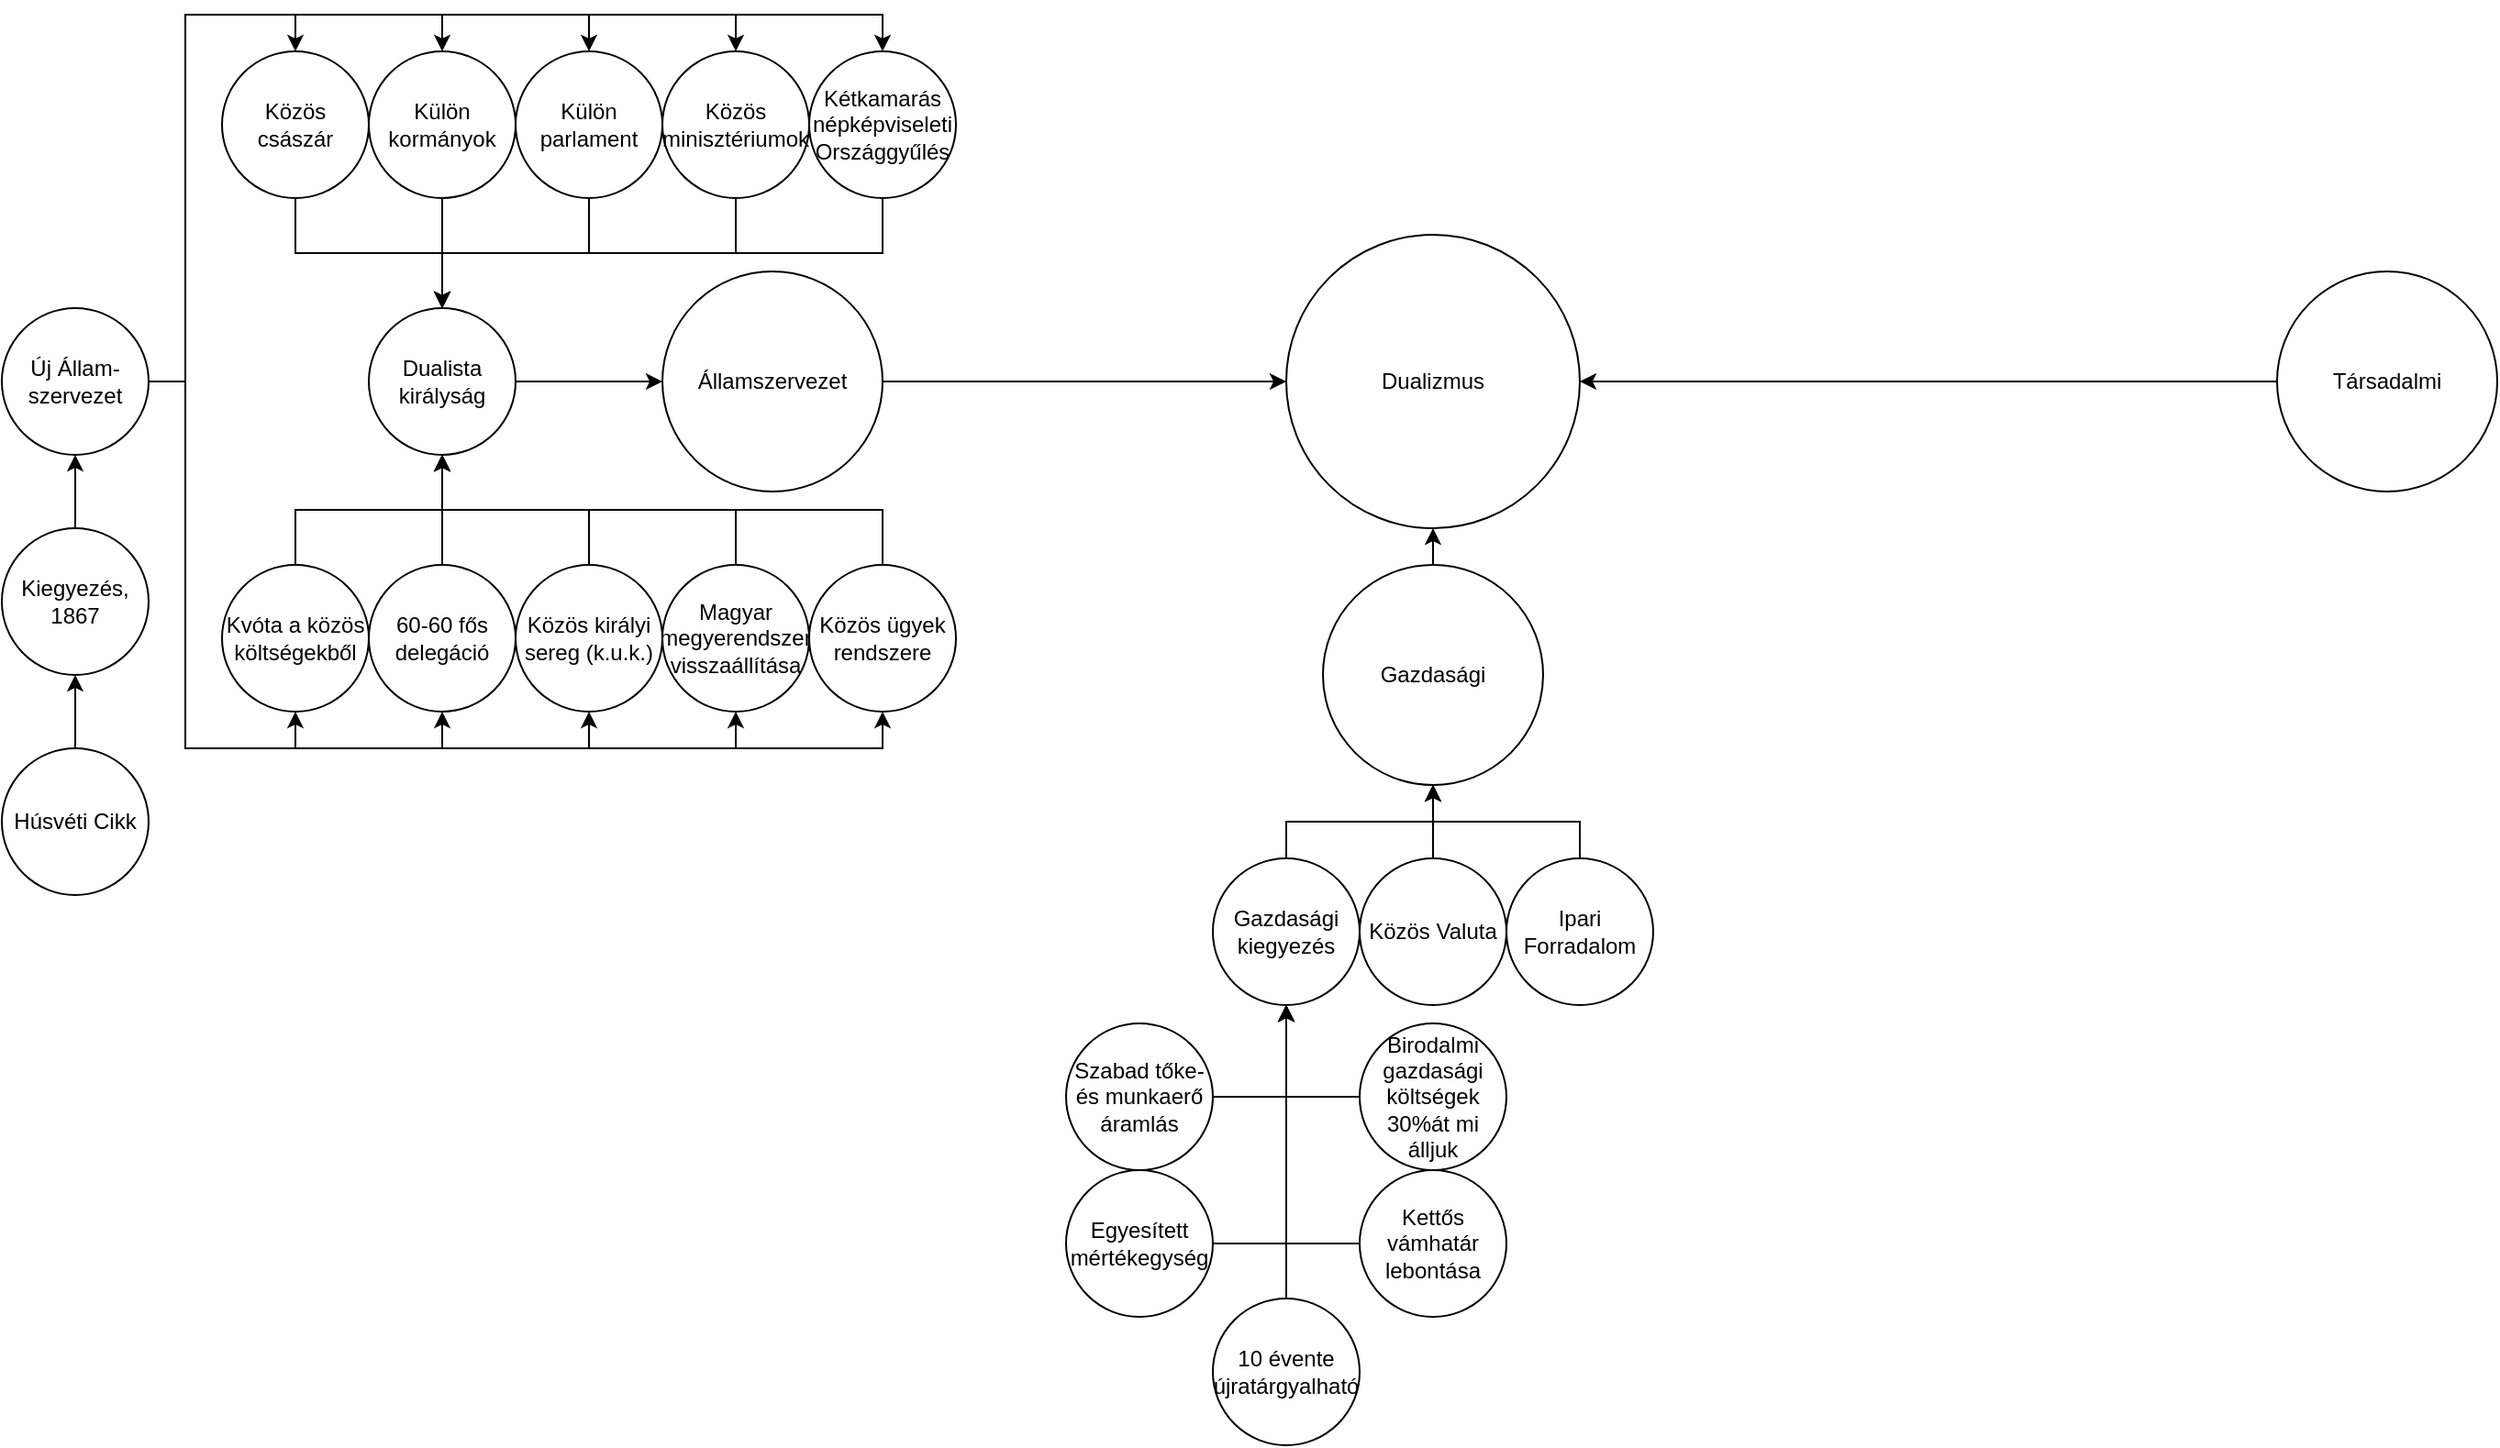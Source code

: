 <mxfile version="24.2.5" type="device">
  <diagram name="Page-1" id="lBt35N3LDz3TUW40U3i9">
    <mxGraphModel dx="1500" dy="956" grid="1" gridSize="10" guides="1" tooltips="1" connect="1" arrows="1" fold="1" page="1" pageScale="1" pageWidth="1600" pageHeight="900" math="0" shadow="0">
      <root>
        <mxCell id="0" />
        <mxCell id="1" parent="0" />
        <mxCell id="V-j5Uvtt4AGJnbaTD7OU-11" style="edgeStyle=orthogonalEdgeStyle;rounded=0;orthogonalLoop=1;jettySize=auto;html=1;exitX=1;exitY=0.5;exitDx=0;exitDy=0;entryX=0;entryY=0.5;entryDx=0;entryDy=0;" edge="1" parent="1" source="V-j5Uvtt4AGJnbaTD7OU-1" target="V-j5Uvtt4AGJnbaTD7OU-10">
          <mxGeometry relative="1" as="geometry" />
        </mxCell>
        <mxCell id="V-j5Uvtt4AGJnbaTD7OU-1" value="Államszervezet" style="ellipse;whiteSpace=wrap;html=1;" vertex="1" parent="1">
          <mxGeometry x="360" y="160" width="120" height="120" as="geometry" />
        </mxCell>
        <mxCell id="V-j5Uvtt4AGJnbaTD7OU-12" style="edgeStyle=orthogonalEdgeStyle;rounded=0;orthogonalLoop=1;jettySize=auto;html=1;exitX=0.5;exitY=0;exitDx=0;exitDy=0;entryX=0.5;entryY=1;entryDx=0;entryDy=0;" edge="1" parent="1" source="V-j5Uvtt4AGJnbaTD7OU-2" target="V-j5Uvtt4AGJnbaTD7OU-10">
          <mxGeometry relative="1" as="geometry" />
        </mxCell>
        <mxCell id="V-j5Uvtt4AGJnbaTD7OU-2" value="Gazdasági" style="ellipse;whiteSpace=wrap;html=1;" vertex="1" parent="1">
          <mxGeometry x="720" y="320" width="120" height="120" as="geometry" />
        </mxCell>
        <mxCell id="V-j5Uvtt4AGJnbaTD7OU-13" style="edgeStyle=orthogonalEdgeStyle;rounded=0;orthogonalLoop=1;jettySize=auto;html=1;exitX=0;exitY=0.5;exitDx=0;exitDy=0;entryX=1;entryY=0.5;entryDx=0;entryDy=0;" edge="1" parent="1" source="V-j5Uvtt4AGJnbaTD7OU-3" target="V-j5Uvtt4AGJnbaTD7OU-10">
          <mxGeometry relative="1" as="geometry" />
        </mxCell>
        <mxCell id="V-j5Uvtt4AGJnbaTD7OU-3" value="Társadalmi" style="ellipse;whiteSpace=wrap;html=1;" vertex="1" parent="1">
          <mxGeometry x="1240" y="160" width="120" height="120" as="geometry" />
        </mxCell>
        <mxCell id="V-j5Uvtt4AGJnbaTD7OU-31" style="edgeStyle=orthogonalEdgeStyle;rounded=0;orthogonalLoop=1;jettySize=auto;html=1;exitX=1;exitY=0.5;exitDx=0;exitDy=0;entryX=0.5;entryY=1;entryDx=0;entryDy=0;" edge="1" parent="1" source="V-j5Uvtt4AGJnbaTD7OU-4" target="V-j5Uvtt4AGJnbaTD7OU-17">
          <mxGeometry relative="1" as="geometry" />
        </mxCell>
        <mxCell id="V-j5Uvtt4AGJnbaTD7OU-33" style="edgeStyle=orthogonalEdgeStyle;rounded=0;orthogonalLoop=1;jettySize=auto;html=1;exitX=1;exitY=0.5;exitDx=0;exitDy=0;entryX=0.5;entryY=1;entryDx=0;entryDy=0;" edge="1" parent="1" source="V-j5Uvtt4AGJnbaTD7OU-4" target="V-j5Uvtt4AGJnbaTD7OU-20">
          <mxGeometry relative="1" as="geometry">
            <Array as="points">
              <mxPoint x="100" y="220" />
              <mxPoint x="100" y="420" />
              <mxPoint x="320" y="420" />
            </Array>
          </mxGeometry>
        </mxCell>
        <mxCell id="V-j5Uvtt4AGJnbaTD7OU-34" style="edgeStyle=orthogonalEdgeStyle;rounded=0;orthogonalLoop=1;jettySize=auto;html=1;exitX=1;exitY=0.5;exitDx=0;exitDy=0;entryX=0.5;entryY=1;entryDx=0;entryDy=0;" edge="1" parent="1" source="V-j5Uvtt4AGJnbaTD7OU-4" target="V-j5Uvtt4AGJnbaTD7OU-19">
          <mxGeometry relative="1" as="geometry">
            <Array as="points">
              <mxPoint x="100" y="220" />
              <mxPoint x="100" y="420" />
              <mxPoint x="240" y="420" />
            </Array>
          </mxGeometry>
        </mxCell>
        <mxCell id="V-j5Uvtt4AGJnbaTD7OU-35" style="edgeStyle=orthogonalEdgeStyle;rounded=0;orthogonalLoop=1;jettySize=auto;html=1;exitX=1;exitY=0.5;exitDx=0;exitDy=0;entryX=0.5;entryY=1;entryDx=0;entryDy=0;" edge="1" parent="1" source="V-j5Uvtt4AGJnbaTD7OU-4" target="V-j5Uvtt4AGJnbaTD7OU-21">
          <mxGeometry relative="1" as="geometry">
            <Array as="points">
              <mxPoint x="100" y="220" />
              <mxPoint x="100" y="420" />
              <mxPoint x="400" y="420" />
            </Array>
          </mxGeometry>
        </mxCell>
        <mxCell id="V-j5Uvtt4AGJnbaTD7OU-38" style="edgeStyle=orthogonalEdgeStyle;rounded=0;orthogonalLoop=1;jettySize=auto;html=1;exitX=1;exitY=0.5;exitDx=0;exitDy=0;entryX=0.5;entryY=1;entryDx=0;entryDy=0;" edge="1" parent="1" source="V-j5Uvtt4AGJnbaTD7OU-4" target="V-j5Uvtt4AGJnbaTD7OU-22">
          <mxGeometry relative="1" as="geometry">
            <Array as="points">
              <mxPoint x="100" y="220" />
              <mxPoint x="100" y="420" />
              <mxPoint x="480" y="420" />
            </Array>
          </mxGeometry>
        </mxCell>
        <mxCell id="V-j5Uvtt4AGJnbaTD7OU-68" style="edgeStyle=orthogonalEdgeStyle;rounded=0;orthogonalLoop=1;jettySize=auto;html=1;exitX=1;exitY=0.5;exitDx=0;exitDy=0;entryX=0.5;entryY=0;entryDx=0;entryDy=0;" edge="1" parent="1" source="V-j5Uvtt4AGJnbaTD7OU-4" target="V-j5Uvtt4AGJnbaTD7OU-41">
          <mxGeometry relative="1" as="geometry" />
        </mxCell>
        <mxCell id="V-j5Uvtt4AGJnbaTD7OU-69" style="edgeStyle=orthogonalEdgeStyle;rounded=0;orthogonalLoop=1;jettySize=auto;html=1;exitX=1;exitY=0.5;exitDx=0;exitDy=0;entryX=0.5;entryY=0;entryDx=0;entryDy=0;" edge="1" parent="1" source="V-j5Uvtt4AGJnbaTD7OU-4" target="V-j5Uvtt4AGJnbaTD7OU-42">
          <mxGeometry relative="1" as="geometry">
            <Array as="points">
              <mxPoint x="100" y="220" />
              <mxPoint x="100" y="20" />
              <mxPoint x="240" y="20" />
            </Array>
          </mxGeometry>
        </mxCell>
        <mxCell id="V-j5Uvtt4AGJnbaTD7OU-70" style="edgeStyle=orthogonalEdgeStyle;rounded=0;orthogonalLoop=1;jettySize=auto;html=1;exitX=1;exitY=0.5;exitDx=0;exitDy=0;entryX=0.5;entryY=0;entryDx=0;entryDy=0;" edge="1" parent="1" source="V-j5Uvtt4AGJnbaTD7OU-4" target="V-j5Uvtt4AGJnbaTD7OU-51">
          <mxGeometry relative="1" as="geometry">
            <Array as="points">
              <mxPoint x="100" y="220" />
              <mxPoint x="100" y="20" />
              <mxPoint x="320" y="20" />
            </Array>
          </mxGeometry>
        </mxCell>
        <mxCell id="V-j5Uvtt4AGJnbaTD7OU-71" style="edgeStyle=orthogonalEdgeStyle;rounded=0;orthogonalLoop=1;jettySize=auto;html=1;exitX=1;exitY=0.5;exitDx=0;exitDy=0;entryX=0.5;entryY=0;entryDx=0;entryDy=0;" edge="1" parent="1" source="V-j5Uvtt4AGJnbaTD7OU-4" target="V-j5Uvtt4AGJnbaTD7OU-44">
          <mxGeometry relative="1" as="geometry">
            <Array as="points">
              <mxPoint x="100" y="220" />
              <mxPoint x="100" y="20" />
              <mxPoint x="400" y="20" />
            </Array>
          </mxGeometry>
        </mxCell>
        <mxCell id="V-j5Uvtt4AGJnbaTD7OU-72" style="edgeStyle=orthogonalEdgeStyle;rounded=0;orthogonalLoop=1;jettySize=auto;html=1;exitX=1;exitY=0.5;exitDx=0;exitDy=0;entryX=0.5;entryY=0;entryDx=0;entryDy=0;" edge="1" parent="1" source="V-j5Uvtt4AGJnbaTD7OU-4" target="V-j5Uvtt4AGJnbaTD7OU-45">
          <mxGeometry relative="1" as="geometry">
            <Array as="points">
              <mxPoint x="100" y="220" />
              <mxPoint x="100" y="20" />
              <mxPoint x="480" y="20" />
            </Array>
          </mxGeometry>
        </mxCell>
        <mxCell id="V-j5Uvtt4AGJnbaTD7OU-4" value="Új Állam-szervezet" style="ellipse;whiteSpace=wrap;html=1;aspect=fixed;" vertex="1" parent="1">
          <mxGeometry y="180" width="80" height="80" as="geometry" />
        </mxCell>
        <mxCell id="V-j5Uvtt4AGJnbaTD7OU-16" style="edgeStyle=orthogonalEdgeStyle;rounded=0;orthogonalLoop=1;jettySize=auto;html=1;exitX=0.5;exitY=0;exitDx=0;exitDy=0;entryX=0.5;entryY=1;entryDx=0;entryDy=0;" edge="1" parent="1" source="V-j5Uvtt4AGJnbaTD7OU-5" target="V-j5Uvtt4AGJnbaTD7OU-4">
          <mxGeometry relative="1" as="geometry" />
        </mxCell>
        <mxCell id="V-j5Uvtt4AGJnbaTD7OU-5" value="Kiegyezés, 1867" style="ellipse;whiteSpace=wrap;html=1;aspect=fixed;" vertex="1" parent="1">
          <mxGeometry y="300" width="80" height="80" as="geometry" />
        </mxCell>
        <mxCell id="V-j5Uvtt4AGJnbaTD7OU-10" value="Dualizmus" style="ellipse;whiteSpace=wrap;html=1;aspect=fixed;" vertex="1" parent="1">
          <mxGeometry x="700" y="140" width="160" height="160" as="geometry" />
        </mxCell>
        <mxCell id="V-j5Uvtt4AGJnbaTD7OU-15" style="edgeStyle=orthogonalEdgeStyle;rounded=0;orthogonalLoop=1;jettySize=auto;html=1;exitX=0.5;exitY=0;exitDx=0;exitDy=0;entryX=0.5;entryY=1;entryDx=0;entryDy=0;" edge="1" parent="1" source="V-j5Uvtt4AGJnbaTD7OU-14" target="V-j5Uvtt4AGJnbaTD7OU-5">
          <mxGeometry relative="1" as="geometry" />
        </mxCell>
        <mxCell id="V-j5Uvtt4AGJnbaTD7OU-14" value="Húsvéti Cikk" style="ellipse;whiteSpace=wrap;html=1;aspect=fixed;" vertex="1" parent="1">
          <mxGeometry y="420" width="80" height="80" as="geometry" />
        </mxCell>
        <mxCell id="V-j5Uvtt4AGJnbaTD7OU-18" style="edgeStyle=orthogonalEdgeStyle;rounded=0;orthogonalLoop=1;jettySize=auto;html=1;exitX=0.5;exitY=0;exitDx=0;exitDy=0;entryX=0.5;entryY=1;entryDx=0;entryDy=0;" edge="1" parent="1" source="V-j5Uvtt4AGJnbaTD7OU-17" target="V-j5Uvtt4AGJnbaTD7OU-39">
          <mxGeometry relative="1" as="geometry" />
        </mxCell>
        <mxCell id="V-j5Uvtt4AGJnbaTD7OU-17" value="Kvóta a közös költségekből" style="ellipse;whiteSpace=wrap;html=1;aspect=fixed;" vertex="1" parent="1">
          <mxGeometry x="120" y="320" width="80" height="80" as="geometry" />
        </mxCell>
        <mxCell id="V-j5Uvtt4AGJnbaTD7OU-23" style="edgeStyle=orthogonalEdgeStyle;rounded=0;orthogonalLoop=1;jettySize=auto;html=1;exitX=0.5;exitY=0;exitDx=0;exitDy=0;entryX=0.5;entryY=1;entryDx=0;entryDy=0;" edge="1" parent="1" source="V-j5Uvtt4AGJnbaTD7OU-19" target="V-j5Uvtt4AGJnbaTD7OU-39">
          <mxGeometry relative="1" as="geometry">
            <mxPoint x="200.333" y="300" as="targetPoint" />
          </mxGeometry>
        </mxCell>
        <mxCell id="V-j5Uvtt4AGJnbaTD7OU-19" value="60-60 fős delegáció" style="ellipse;whiteSpace=wrap;html=1;aspect=fixed;" vertex="1" parent="1">
          <mxGeometry x="200" y="320" width="80" height="80" as="geometry" />
        </mxCell>
        <mxCell id="V-j5Uvtt4AGJnbaTD7OU-24" style="edgeStyle=orthogonalEdgeStyle;rounded=0;orthogonalLoop=1;jettySize=auto;html=1;exitX=0.5;exitY=0;exitDx=0;exitDy=0;entryX=0.5;entryY=1;entryDx=0;entryDy=0;" edge="1" parent="1" source="V-j5Uvtt4AGJnbaTD7OU-20" target="V-j5Uvtt4AGJnbaTD7OU-39">
          <mxGeometry relative="1" as="geometry">
            <mxPoint x="320.333" y="300" as="targetPoint" />
          </mxGeometry>
        </mxCell>
        <mxCell id="V-j5Uvtt4AGJnbaTD7OU-20" value="Közös királyi sereg (k.u.k.)" style="ellipse;whiteSpace=wrap;html=1;aspect=fixed;" vertex="1" parent="1">
          <mxGeometry x="280" y="320" width="80" height="80" as="geometry" />
        </mxCell>
        <mxCell id="V-j5Uvtt4AGJnbaTD7OU-25" style="edgeStyle=orthogonalEdgeStyle;rounded=0;orthogonalLoop=1;jettySize=auto;html=1;exitX=0.5;exitY=0;exitDx=0;exitDy=0;entryX=0.5;entryY=1;entryDx=0;entryDy=0;" edge="1" parent="1" source="V-j5Uvtt4AGJnbaTD7OU-21" target="V-j5Uvtt4AGJnbaTD7OU-39">
          <mxGeometry relative="1" as="geometry">
            <mxPoint x="440.333" y="300" as="targetPoint" />
          </mxGeometry>
        </mxCell>
        <mxCell id="V-j5Uvtt4AGJnbaTD7OU-21" value="Magyar megyerendszer visszaállítása" style="ellipse;whiteSpace=wrap;html=1;aspect=fixed;" vertex="1" parent="1">
          <mxGeometry x="360" y="320" width="80" height="80" as="geometry" />
        </mxCell>
        <mxCell id="V-j5Uvtt4AGJnbaTD7OU-26" style="edgeStyle=orthogonalEdgeStyle;rounded=0;orthogonalLoop=1;jettySize=auto;html=1;exitX=0.5;exitY=0;exitDx=0;exitDy=0;entryX=0.5;entryY=1;entryDx=0;entryDy=0;" edge="1" parent="1" source="V-j5Uvtt4AGJnbaTD7OU-22" target="V-j5Uvtt4AGJnbaTD7OU-39">
          <mxGeometry relative="1" as="geometry">
            <mxPoint x="498" y="262" as="targetPoint" />
          </mxGeometry>
        </mxCell>
        <mxCell id="V-j5Uvtt4AGJnbaTD7OU-22" value="Közös ügyek rendszere" style="ellipse;whiteSpace=wrap;html=1;aspect=fixed;" vertex="1" parent="1">
          <mxGeometry x="440" y="320" width="80" height="80" as="geometry" />
        </mxCell>
        <mxCell id="V-j5Uvtt4AGJnbaTD7OU-30" style="edgeStyle=orthogonalEdgeStyle;rounded=0;orthogonalLoop=1;jettySize=auto;html=1;exitX=0.5;exitY=0;exitDx=0;exitDy=0;entryX=0.5;entryY=1;entryDx=0;entryDy=0;" edge="1" parent="1" source="V-j5Uvtt4AGJnbaTD7OU-29" target="V-j5Uvtt4AGJnbaTD7OU-2">
          <mxGeometry relative="1" as="geometry" />
        </mxCell>
        <mxCell id="V-j5Uvtt4AGJnbaTD7OU-29" value="Közös Valuta" style="ellipse;whiteSpace=wrap;html=1;aspect=fixed;" vertex="1" parent="1">
          <mxGeometry x="740" y="480" width="80" height="80" as="geometry" />
        </mxCell>
        <mxCell id="V-j5Uvtt4AGJnbaTD7OU-37" style="edgeStyle=orthogonalEdgeStyle;rounded=0;orthogonalLoop=1;jettySize=auto;html=1;exitX=0.5;exitY=0;exitDx=0;exitDy=0;entryX=0.5;entryY=1;entryDx=0;entryDy=0;" edge="1" parent="1" source="V-j5Uvtt4AGJnbaTD7OU-36" target="V-j5Uvtt4AGJnbaTD7OU-2">
          <mxGeometry relative="1" as="geometry" />
        </mxCell>
        <mxCell id="V-j5Uvtt4AGJnbaTD7OU-36" value="Ipari Forradalom" style="ellipse;whiteSpace=wrap;html=1;aspect=fixed;" vertex="1" parent="1">
          <mxGeometry x="820" y="480" width="80" height="80" as="geometry" />
        </mxCell>
        <mxCell id="V-j5Uvtt4AGJnbaTD7OU-40" style="edgeStyle=orthogonalEdgeStyle;rounded=0;orthogonalLoop=1;jettySize=auto;html=1;exitX=1;exitY=0.5;exitDx=0;exitDy=0;entryX=0;entryY=0.5;entryDx=0;entryDy=0;" edge="1" parent="1" source="V-j5Uvtt4AGJnbaTD7OU-39" target="V-j5Uvtt4AGJnbaTD7OU-1">
          <mxGeometry relative="1" as="geometry" />
        </mxCell>
        <mxCell id="V-j5Uvtt4AGJnbaTD7OU-39" value="Dualista királyság" style="ellipse;whiteSpace=wrap;html=1;aspect=fixed;" vertex="1" parent="1">
          <mxGeometry x="200" y="180" width="80" height="80" as="geometry" />
        </mxCell>
        <mxCell id="V-j5Uvtt4AGJnbaTD7OU-46" style="edgeStyle=orthogonalEdgeStyle;rounded=0;orthogonalLoop=1;jettySize=auto;html=1;exitX=0.5;exitY=1;exitDx=0;exitDy=0;entryX=0.5;entryY=0;entryDx=0;entryDy=0;" edge="1" parent="1" source="V-j5Uvtt4AGJnbaTD7OU-41" target="V-j5Uvtt4AGJnbaTD7OU-39">
          <mxGeometry relative="1" as="geometry" />
        </mxCell>
        <mxCell id="V-j5Uvtt4AGJnbaTD7OU-41" value="Közös császár" style="ellipse;whiteSpace=wrap;html=1;aspect=fixed;" vertex="1" parent="1">
          <mxGeometry x="120" y="40" width="80" height="80" as="geometry" />
        </mxCell>
        <mxCell id="V-j5Uvtt4AGJnbaTD7OU-47" style="edgeStyle=orthogonalEdgeStyle;rounded=0;orthogonalLoop=1;jettySize=auto;html=1;exitX=0.5;exitY=1;exitDx=0;exitDy=0;entryX=0.5;entryY=0;entryDx=0;entryDy=0;" edge="1" parent="1" source="V-j5Uvtt4AGJnbaTD7OU-42" target="V-j5Uvtt4AGJnbaTD7OU-39">
          <mxGeometry relative="1" as="geometry" />
        </mxCell>
        <mxCell id="V-j5Uvtt4AGJnbaTD7OU-42" value="Külön kormányok" style="ellipse;whiteSpace=wrap;html=1;aspect=fixed;" vertex="1" parent="1">
          <mxGeometry x="200" y="40" width="80" height="80" as="geometry" />
        </mxCell>
        <mxCell id="V-j5Uvtt4AGJnbaTD7OU-49" style="edgeStyle=orthogonalEdgeStyle;rounded=0;orthogonalLoop=1;jettySize=auto;html=1;exitX=0.5;exitY=1;exitDx=0;exitDy=0;entryX=0.5;entryY=0;entryDx=0;entryDy=0;" edge="1" parent="1" source="V-j5Uvtt4AGJnbaTD7OU-44" target="V-j5Uvtt4AGJnbaTD7OU-39">
          <mxGeometry relative="1" as="geometry">
            <mxPoint x="40" y="180" as="targetPoint" />
          </mxGeometry>
        </mxCell>
        <mxCell id="V-j5Uvtt4AGJnbaTD7OU-44" value="Közös minisztériumok" style="ellipse;whiteSpace=wrap;html=1;aspect=fixed;" vertex="1" parent="1">
          <mxGeometry x="360" y="40" width="80" height="80" as="geometry" />
        </mxCell>
        <mxCell id="V-j5Uvtt4AGJnbaTD7OU-50" style="edgeStyle=orthogonalEdgeStyle;rounded=0;orthogonalLoop=1;jettySize=auto;html=1;exitX=0.5;exitY=1;exitDx=0;exitDy=0;entryX=0.5;entryY=0;entryDx=0;entryDy=0;" edge="1" parent="1" source="V-j5Uvtt4AGJnbaTD7OU-45" target="V-j5Uvtt4AGJnbaTD7OU-39">
          <mxGeometry relative="1" as="geometry" />
        </mxCell>
        <mxCell id="V-j5Uvtt4AGJnbaTD7OU-45" value="Kétkamarás népképviseleti Országgyűlés" style="ellipse;whiteSpace=wrap;html=1;aspect=fixed;" vertex="1" parent="1">
          <mxGeometry x="440" y="40" width="80" height="80" as="geometry" />
        </mxCell>
        <mxCell id="V-j5Uvtt4AGJnbaTD7OU-52" style="edgeStyle=orthogonalEdgeStyle;rounded=0;orthogonalLoop=1;jettySize=auto;html=1;exitX=0.5;exitY=1;exitDx=0;exitDy=0;entryX=0.5;entryY=0;entryDx=0;entryDy=0;" edge="1" parent="1" source="V-j5Uvtt4AGJnbaTD7OU-51" target="V-j5Uvtt4AGJnbaTD7OU-39">
          <mxGeometry relative="1" as="geometry">
            <mxPoint x="40" y="180" as="targetPoint" />
          </mxGeometry>
        </mxCell>
        <mxCell id="V-j5Uvtt4AGJnbaTD7OU-51" value="Külön parlament" style="ellipse;whiteSpace=wrap;html=1;aspect=fixed;" vertex="1" parent="1">
          <mxGeometry x="280" y="40" width="80" height="80" as="geometry" />
        </mxCell>
        <mxCell id="V-j5Uvtt4AGJnbaTD7OU-55" style="edgeStyle=orthogonalEdgeStyle;rounded=0;orthogonalLoop=1;jettySize=auto;html=1;exitX=0.5;exitY=0;exitDx=0;exitDy=0;entryX=0.5;entryY=1;entryDx=0;entryDy=0;" edge="1" parent="1" source="V-j5Uvtt4AGJnbaTD7OU-54" target="V-j5Uvtt4AGJnbaTD7OU-2">
          <mxGeometry relative="1" as="geometry" />
        </mxCell>
        <mxCell id="V-j5Uvtt4AGJnbaTD7OU-54" value="Gazdasági kiegyezés" style="ellipse;whiteSpace=wrap;html=1;aspect=fixed;" vertex="1" parent="1">
          <mxGeometry x="660" y="480" width="80" height="80" as="geometry" />
        </mxCell>
        <mxCell id="V-j5Uvtt4AGJnbaTD7OU-61" style="edgeStyle=orthogonalEdgeStyle;rounded=0;orthogonalLoop=1;jettySize=auto;html=1;exitX=0.5;exitY=0;exitDx=0;exitDy=0;entryX=0.5;entryY=1;entryDx=0;entryDy=0;" edge="1" parent="1" source="V-j5Uvtt4AGJnbaTD7OU-56" target="V-j5Uvtt4AGJnbaTD7OU-54">
          <mxGeometry relative="1" as="geometry" />
        </mxCell>
        <mxCell id="V-j5Uvtt4AGJnbaTD7OU-56" value="10 évente újratárgyalható" style="ellipse;whiteSpace=wrap;html=1;aspect=fixed;" vertex="1" parent="1">
          <mxGeometry x="660" y="720" width="80" height="80" as="geometry" />
        </mxCell>
        <mxCell id="V-j5Uvtt4AGJnbaTD7OU-62" style="edgeStyle=orthogonalEdgeStyle;rounded=0;orthogonalLoop=1;jettySize=auto;html=1;exitX=1;exitY=0.5;exitDx=0;exitDy=0;entryX=0.5;entryY=1;entryDx=0;entryDy=0;" edge="1" parent="1" source="V-j5Uvtt4AGJnbaTD7OU-57" target="V-j5Uvtt4AGJnbaTD7OU-54">
          <mxGeometry relative="1" as="geometry">
            <mxPoint x="660" y="520" as="targetPoint" />
            <Array as="points">
              <mxPoint x="700" y="610" />
            </Array>
          </mxGeometry>
        </mxCell>
        <mxCell id="V-j5Uvtt4AGJnbaTD7OU-57" value="Szabad tőke- és munkaerő áramlás" style="ellipse;whiteSpace=wrap;html=1;aspect=fixed;" vertex="1" parent="1">
          <mxGeometry x="580" y="570" width="80" height="80" as="geometry" />
        </mxCell>
        <mxCell id="V-j5Uvtt4AGJnbaTD7OU-63" style="edgeStyle=orthogonalEdgeStyle;rounded=0;orthogonalLoop=1;jettySize=auto;html=1;exitX=1;exitY=0.5;exitDx=0;exitDy=0;entryX=0.5;entryY=1;entryDx=0;entryDy=0;" edge="1" parent="1" source="V-j5Uvtt4AGJnbaTD7OU-58" target="V-j5Uvtt4AGJnbaTD7OU-54">
          <mxGeometry relative="1" as="geometry">
            <mxPoint x="660" y="520" as="targetPoint" />
          </mxGeometry>
        </mxCell>
        <mxCell id="V-j5Uvtt4AGJnbaTD7OU-58" value="Egyesített mértékegység" style="ellipse;whiteSpace=wrap;html=1;aspect=fixed;" vertex="1" parent="1">
          <mxGeometry x="580" y="650" width="80" height="80" as="geometry" />
        </mxCell>
        <mxCell id="V-j5Uvtt4AGJnbaTD7OU-64" style="edgeStyle=orthogonalEdgeStyle;rounded=0;orthogonalLoop=1;jettySize=auto;html=1;exitX=0;exitY=0.5;exitDx=0;exitDy=0;entryX=0.5;entryY=1;entryDx=0;entryDy=0;" edge="1" parent="1" source="V-j5Uvtt4AGJnbaTD7OU-59" target="V-j5Uvtt4AGJnbaTD7OU-54">
          <mxGeometry relative="1" as="geometry">
            <mxPoint x="660" y="520" as="targetPoint" />
          </mxGeometry>
        </mxCell>
        <mxCell id="V-j5Uvtt4AGJnbaTD7OU-59" value="Kettős vámhatár lebontása" style="ellipse;whiteSpace=wrap;html=1;aspect=fixed;" vertex="1" parent="1">
          <mxGeometry x="740" y="650" width="80" height="80" as="geometry" />
        </mxCell>
        <mxCell id="V-j5Uvtt4AGJnbaTD7OU-65" style="edgeStyle=orthogonalEdgeStyle;rounded=0;orthogonalLoop=1;jettySize=auto;html=1;exitX=0;exitY=0.5;exitDx=0;exitDy=0;entryX=0.5;entryY=1;entryDx=0;entryDy=0;" edge="1" parent="1" source="V-j5Uvtt4AGJnbaTD7OU-60" target="V-j5Uvtt4AGJnbaTD7OU-54">
          <mxGeometry relative="1" as="geometry">
            <mxPoint x="660" y="520" as="targetPoint" />
            <Array as="points">
              <mxPoint x="700" y="610" />
            </Array>
          </mxGeometry>
        </mxCell>
        <mxCell id="V-j5Uvtt4AGJnbaTD7OU-60" value="Birodalmi gazdasági költségek 30%át mi álljuk" style="ellipse;whiteSpace=wrap;html=1;aspect=fixed;" vertex="1" parent="1">
          <mxGeometry x="740" y="570" width="80" height="80" as="geometry" />
        </mxCell>
      </root>
    </mxGraphModel>
  </diagram>
</mxfile>
